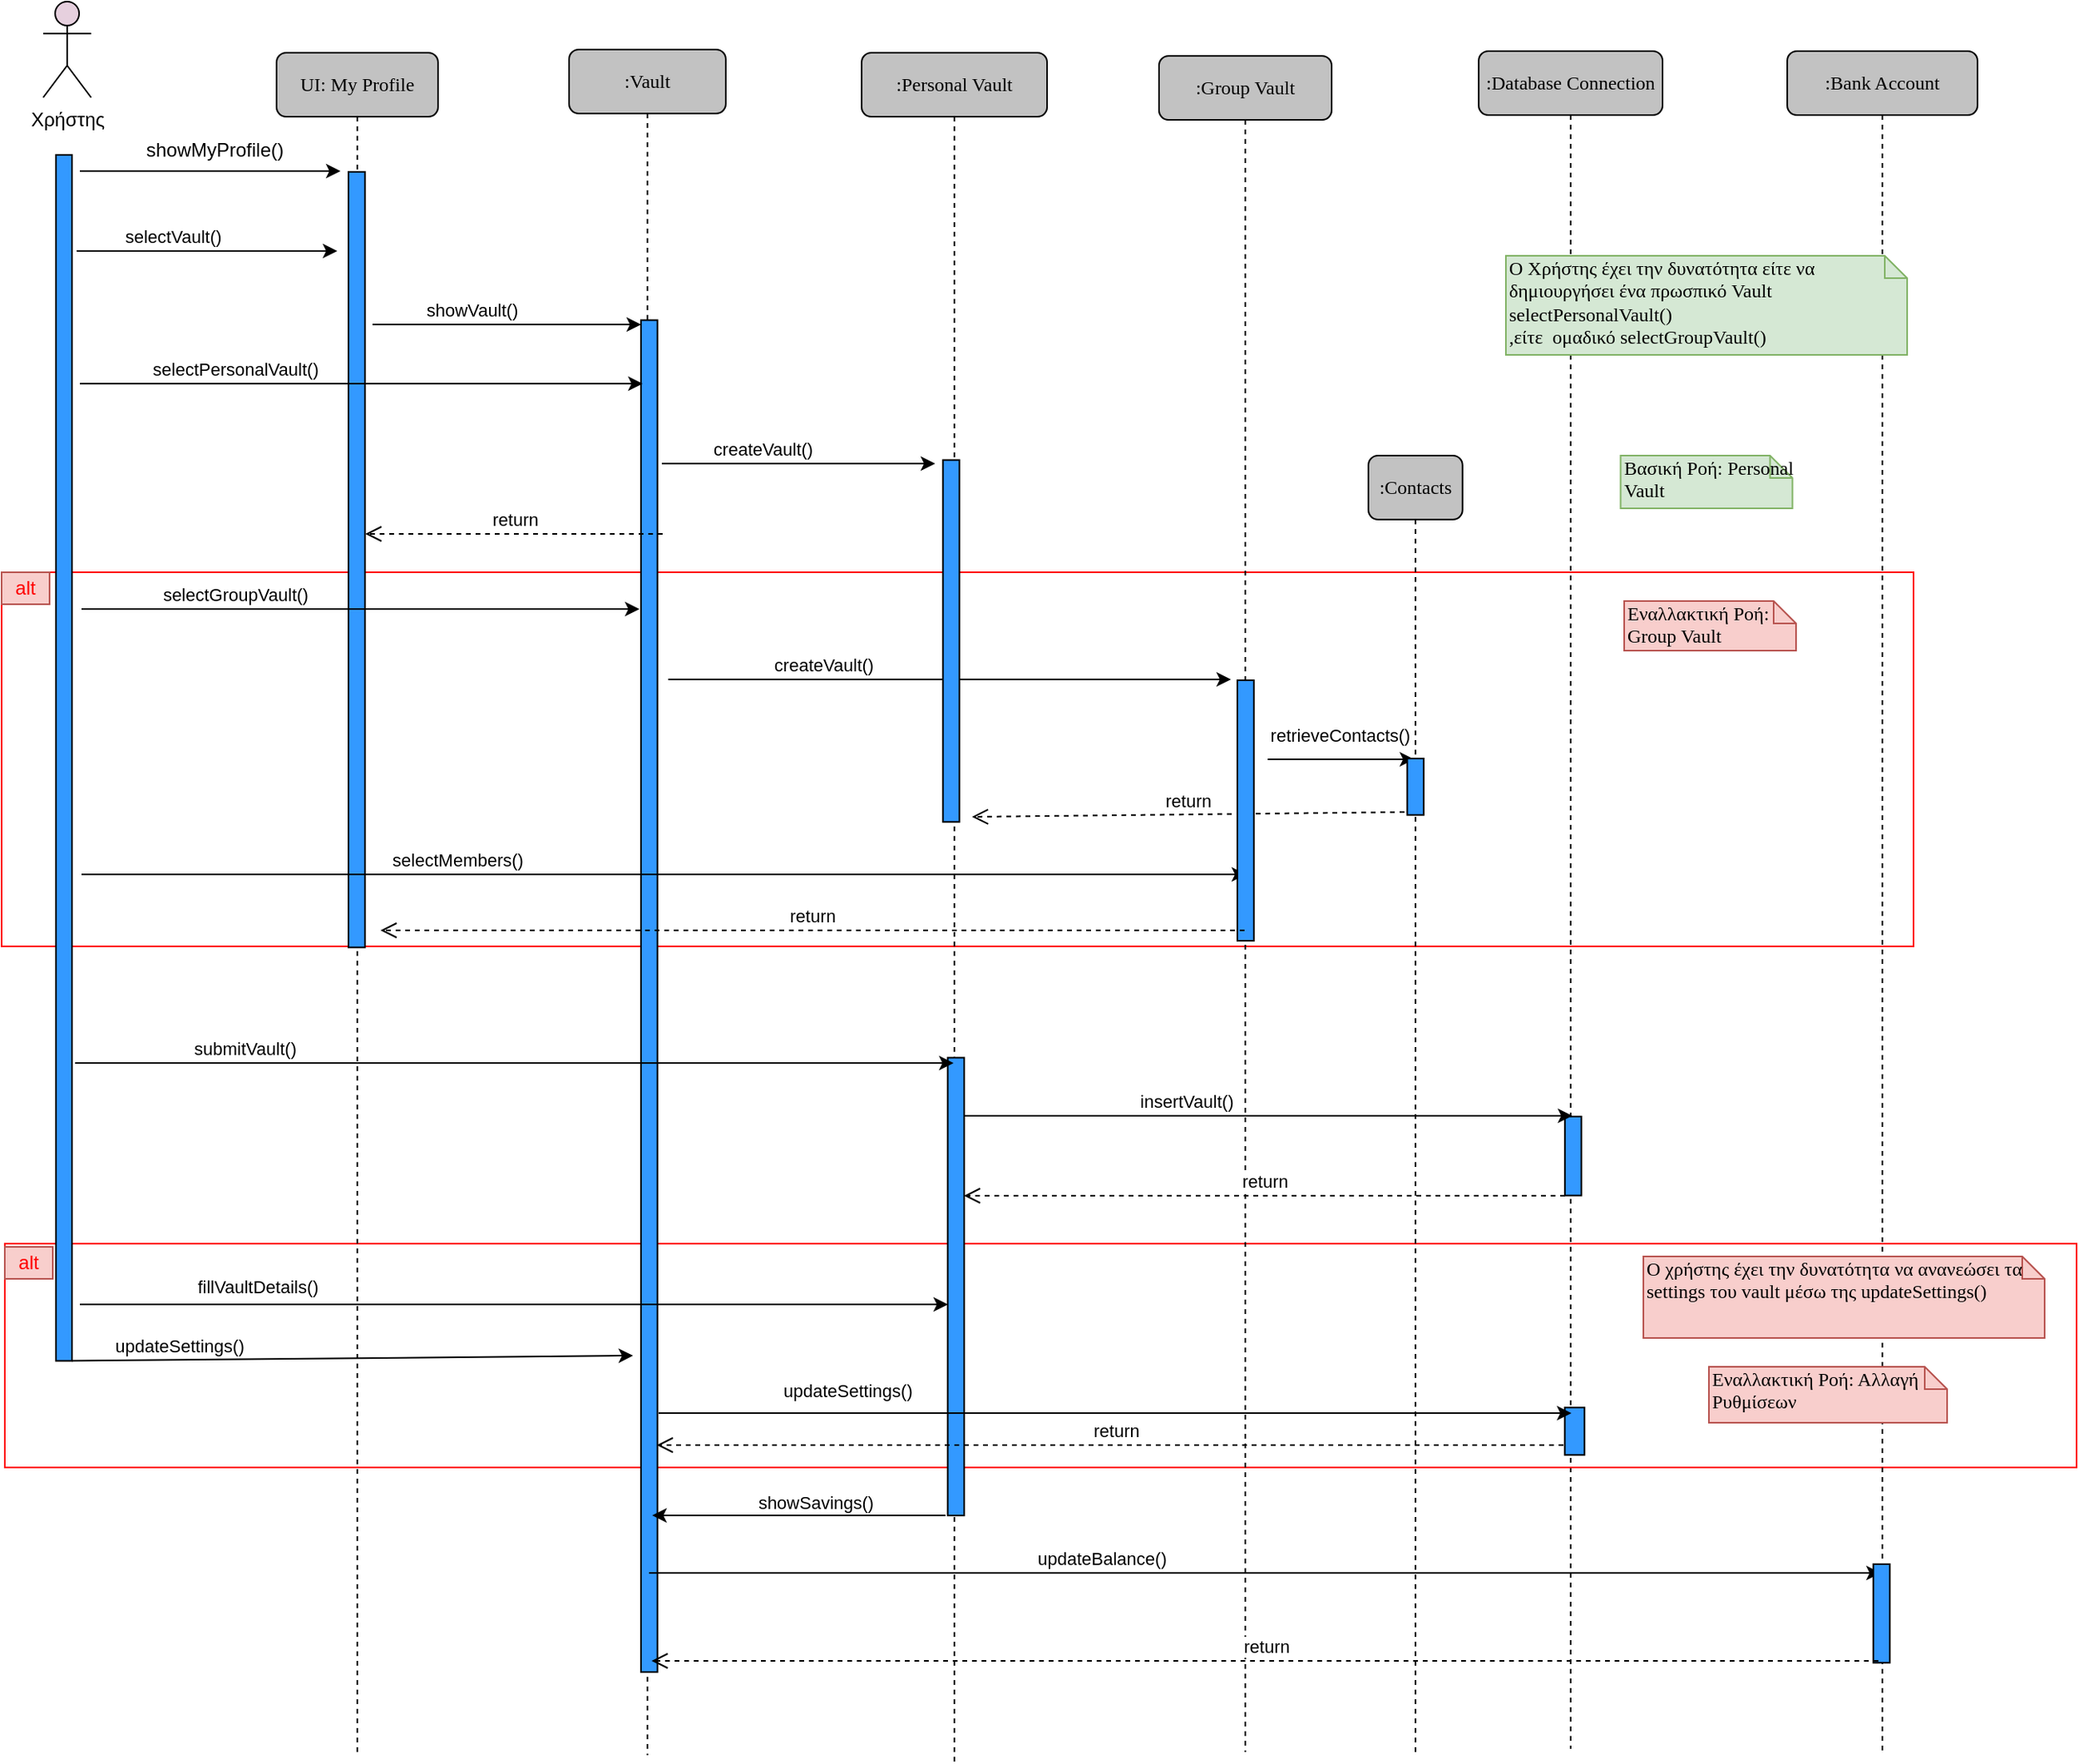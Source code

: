 <mxfile version="19.0.0" type="github"><diagram name="Page-1" id="13e1069c-82ec-6db2-03f1-153e76fe0fe0"><mxGraphModel dx="2292" dy="894" grid="0" gridSize="10" guides="1" tooltips="1" connect="1" arrows="1" fold="1" page="0" pageScale="1" pageWidth="1100" pageHeight="850" background="none" math="0" shadow="0"><root><mxCell id="0"/><mxCell id="1" parent="0"/><mxCell id="UYLtiMXx_MTvycXUvySd-10" value=":Database Connection" style="shape=umlLifeline;perimeter=lifelinePerimeter;whiteSpace=wrap;html=1;container=1;collapsible=0;recursiveResize=0;outlineConnect=0;rounded=1;shadow=0;comic=0;labelBackgroundColor=none;strokeWidth=1;fontFamily=Verdana;fontSize=12;align=center;fillColor=#C2C2C2;" parent="1" vertex="1"><mxGeometry x="1002" y="95" width="115" height="1062" as="geometry"/></mxCell><mxCell id="UYLtiMXx_MTvycXUvySd-84" value="" style="rounded=0;whiteSpace=wrap;html=1;fillColor=none;shadow=0;strokeColor=#FF0000;" parent="1" vertex="1"><mxGeometry x="80" y="841" width="1296" height="140" as="geometry"/></mxCell><mxCell id="UYLtiMXx_MTvycXUvySd-50" value="" style="rounded=0;whiteSpace=wrap;html=1;fillColor=none;shadow=0;strokeColor=#FF0000;" parent="1" vertex="1"><mxGeometry x="78" y="421" width="1196" height="234" as="geometry"/></mxCell><mxCell id="r9DO_F_iBcvIoqcSVnVy-96" value=":Vault" style="shape=umlLifeline;perimeter=lifelinePerimeter;whiteSpace=wrap;html=1;container=1;collapsible=0;recursiveResize=0;outlineConnect=0;rounded=1;shadow=0;comic=0;labelBackgroundColor=none;strokeWidth=1;fontFamily=Verdana;fontSize=12;align=center;fillColor=#C2C2C2;" parent="1" vertex="1"><mxGeometry x="433" y="94" width="98" height="1067" as="geometry"/></mxCell><mxCell id="UYLtiMXx_MTvycXUvySd-4" value="" style="endArrow=classic;html=1;rounded=0;" parent="r9DO_F_iBcvIoqcSVnVy-96" edge="1"><mxGeometry width="50" height="50" relative="1" as="geometry"><mxPoint x="-123" y="172" as="sourcePoint"/><mxPoint x="45" y="172" as="targetPoint"/></mxGeometry></mxCell><mxCell id="UYLtiMXx_MTvycXUvySd-5" value="showVault()" style="edgeLabel;html=1;align=center;verticalAlign=middle;resizable=0;points=[];" parent="UYLtiMXx_MTvycXUvySd-4" vertex="1" connectable="0"><mxGeometry x="-0.265" y="4" relative="1" as="geometry"><mxPoint y="-5" as="offset"/></mxGeometry></mxCell><mxCell id="UYLtiMXx_MTvycXUvySd-24" value="" style="rounded=0;whiteSpace=wrap;html=1;rotation=90;fillColor=#3399FF;" parent="r9DO_F_iBcvIoqcSVnVy-96" vertex="1"><mxGeometry x="-372.74" y="586.95" width="845.7" height="10.33" as="geometry"/></mxCell><mxCell id="r9DO_F_iBcvIoqcSVnVy-100" value="Χρήστης" style="shape=umlActor;verticalLabelPosition=bottom;verticalAlign=top;html=1;outlineConnect=0;fillColor=#E6D0DE;" parent="1" vertex="1"><mxGeometry x="104" y="64" width="30" height="60" as="geometry"/></mxCell><mxCell id="r9DO_F_iBcvIoqcSVnVy-101" value="" style="endArrow=classic;html=1;rounded=0;" parent="1" edge="1"><mxGeometry width="50" height="50" relative="1" as="geometry"><mxPoint x="127" y="170" as="sourcePoint"/><mxPoint x="290" y="170" as="targetPoint"/></mxGeometry></mxCell><mxCell id="r9DO_F_iBcvIoqcSVnVy-102" value="showMyProfile()" style="text;html=1;align=center;verticalAlign=middle;resizable=0;points=[];autosize=1;strokeColor=none;fillColor=none;" parent="1" vertex="1"><mxGeometry x="163" y="148" width="96" height="18" as="geometry"/></mxCell><mxCell id="r9DO_F_iBcvIoqcSVnVy-104" value="" style="rounded=0;whiteSpace=wrap;html=1;rotation=90;fillColor=#3399FF;" parent="1" vertex="1"><mxGeometry x="-260.16" y="532.1" width="754.4" height="10" as="geometry"/></mxCell><mxCell id="r9DO_F_iBcvIoqcSVnVy-105" value="UI: My Profile" style="shape=umlLifeline;perimeter=lifelinePerimeter;whiteSpace=wrap;html=1;container=1;collapsible=0;recursiveResize=0;outlineConnect=0;rounded=1;shadow=0;comic=0;labelBackgroundColor=none;strokeWidth=1;fontFamily=Verdana;fontSize=12;align=center;fillColor=#C2C2C2;" parent="1" vertex="1"><mxGeometry x="250" y="96" width="101" height="1065" as="geometry"/></mxCell><mxCell id="r9DO_F_iBcvIoqcSVnVy-106" value="" style="rounded=0;whiteSpace=wrap;html=1;rotation=90;fillColor=#3399FF;" parent="r9DO_F_iBcvIoqcSVnVy-105" vertex="1"><mxGeometry x="-192.41" y="311.94" width="485.13" height="10.33" as="geometry"/></mxCell><mxCell id="UYLtiMXx_MTvycXUvySd-42" value="return" style="html=1;verticalAlign=bottom;endArrow=open;dashed=1;endSize=8;rounded=0;" parent="r9DO_F_iBcvIoqcSVnVy-105" edge="1"><mxGeometry relative="1" as="geometry"><mxPoint x="705.5" y="475" as="sourcePoint"/><mxPoint x="435" y="478" as="targetPoint"/></mxGeometry></mxCell><mxCell id="UYLtiMXx_MTvycXUvySd-36" value="" style="endArrow=classic;html=1;rounded=0;" parent="r9DO_F_iBcvIoqcSVnVy-105" edge="1"><mxGeometry width="50" height="50" relative="1" as="geometry"><mxPoint x="245" y="392" as="sourcePoint"/><mxPoint x="597" y="392" as="targetPoint"/></mxGeometry></mxCell><mxCell id="UYLtiMXx_MTvycXUvySd-37" value="createVault()" style="edgeLabel;html=1;align=center;verticalAlign=middle;resizable=0;points=[];" parent="UYLtiMXx_MTvycXUvySd-36" vertex="1" connectable="0"><mxGeometry x="-0.265" y="4" relative="1" as="geometry"><mxPoint x="-33" y="-5" as="offset"/></mxGeometry></mxCell><mxCell id="UYLtiMXx_MTvycXUvySd-23" value="return" style="html=1;verticalAlign=bottom;endArrow=open;dashed=1;endSize=8;rounded=0;" parent="r9DO_F_iBcvIoqcSVnVy-105" edge="1"><mxGeometry relative="1" as="geometry"><mxPoint x="241.5" y="301" as="sourcePoint"/><mxPoint x="55.5" y="301" as="targetPoint"/></mxGeometry></mxCell><mxCell id="UYLtiMXx_MTvycXUvySd-34" value="" style="endArrow=classic;html=1;rounded=0;" parent="r9DO_F_iBcvIoqcSVnVy-105" edge="1"><mxGeometry width="50" height="50" relative="1" as="geometry"><mxPoint x="-122" y="348" as="sourcePoint"/><mxPoint x="227" y="348" as="targetPoint"/></mxGeometry></mxCell><mxCell id="UYLtiMXx_MTvycXUvySd-35" value="selectGroupVault()" style="edgeLabel;html=1;align=center;verticalAlign=middle;resizable=0;points=[];" parent="UYLtiMXx_MTvycXUvySd-34" vertex="1" connectable="0"><mxGeometry x="-0.265" y="4" relative="1" as="geometry"><mxPoint x="-33" y="-5" as="offset"/></mxGeometry></mxCell><mxCell id="UYLtiMXx_MTvycXUvySd-40" value="" style="endArrow=classic;html=1;rounded=0;" parent="r9DO_F_iBcvIoqcSVnVy-105" edge="1"><mxGeometry width="50" height="50" relative="1" as="geometry"><mxPoint x="620" y="442" as="sourcePoint"/><mxPoint x="711.63" y="442.0" as="targetPoint"/></mxGeometry></mxCell><mxCell id="UYLtiMXx_MTvycXUvySd-41" value="retrieveContacts()" style="edgeLabel;html=1;align=center;verticalAlign=middle;resizable=0;points=[];" parent="UYLtiMXx_MTvycXUvySd-40" vertex="1" connectable="0"><mxGeometry x="-0.265" y="4" relative="1" as="geometry"><mxPoint x="11" y="-11" as="offset"/></mxGeometry></mxCell><mxCell id="UYLtiMXx_MTvycXUvySd-43" value="" style="endArrow=classic;html=1;rounded=0;" parent="r9DO_F_iBcvIoqcSVnVy-105" edge="1"><mxGeometry width="50" height="50" relative="1" as="geometry"><mxPoint x="-122" y="514" as="sourcePoint"/><mxPoint x="606.5" y="514" as="targetPoint"/></mxGeometry></mxCell><mxCell id="UYLtiMXx_MTvycXUvySd-44" value="selectMembers()" style="edgeLabel;html=1;align=center;verticalAlign=middle;resizable=0;points=[];" parent="UYLtiMXx_MTvycXUvySd-43" vertex="1" connectable="0"><mxGeometry x="-0.265" y="4" relative="1" as="geometry"><mxPoint x="-33" y="-5" as="offset"/></mxGeometry></mxCell><mxCell id="r9DO_F_iBcvIoqcSVnVy-110" value=":Group Vault" style="shape=umlLifeline;perimeter=lifelinePerimeter;whiteSpace=wrap;html=1;container=1;collapsible=0;recursiveResize=0;outlineConnect=0;rounded=1;shadow=0;comic=0;labelBackgroundColor=none;strokeWidth=1;fontFamily=Verdana;fontSize=12;align=center;fillColor=#C2C2C2;" parent="1" vertex="1"><mxGeometry x="802" y="98" width="108" height="1061" as="geometry"/></mxCell><mxCell id="UYLtiMXx_MTvycXUvySd-47" value="" style="rounded=0;whiteSpace=wrap;html=1;rotation=90;fillColor=#3399FF;" parent="r9DO_F_iBcvIoqcSVnVy-110" vertex="1"><mxGeometry x="-27.29" y="466.87" width="162.97" height="10.33" as="geometry"/></mxCell><mxCell id="xUHtidkTW_1M5ktOETjh-1" value=":Personal Vault" style="shape=umlLifeline;perimeter=lifelinePerimeter;whiteSpace=wrap;html=1;container=1;collapsible=0;recursiveResize=0;outlineConnect=0;rounded=1;shadow=0;comic=0;labelBackgroundColor=none;strokeWidth=1;fontFamily=Verdana;fontSize=12;align=center;fillColor=#C2C2C2;" parent="1" vertex="1"><mxGeometry x="616" y="96" width="116" height="1069" as="geometry"/></mxCell><mxCell id="UYLtiMXx_MTvycXUvySd-31" value="" style="rounded=0;whiteSpace=wrap;html=1;rotation=90;fillColor=#3399FF;" parent="xUHtidkTW_1M5ktOETjh-1" vertex="1"><mxGeometry x="-57.19" y="362.81" width="226.39" height="10.33" as="geometry"/></mxCell><mxCell id="UYLtiMXx_MTvycXUvySd-32" value="" style="rounded=0;whiteSpace=wrap;html=1;rotation=90;fillColor=#3399FF;" parent="xUHtidkTW_1M5ktOETjh-1" vertex="1"><mxGeometry x="420.37" y="685" width="49.39" height="10.33" as="geometry"/></mxCell><mxCell id="UYLtiMXx_MTvycXUvySd-13" value="" style="endArrow=classic;html=1;rounded=0;" parent="xUHtidkTW_1M5ktOETjh-1" edge="1"><mxGeometry width="50" height="50" relative="1" as="geometry"><mxPoint x="63" y="665" as="sourcePoint"/><mxPoint x="444.565" y="665.0" as="targetPoint"/></mxGeometry></mxCell><mxCell id="UYLtiMXx_MTvycXUvySd-14" value="insertVault()" style="edgeLabel;html=1;align=center;verticalAlign=middle;resizable=0;points=[];" parent="UYLtiMXx_MTvycXUvySd-13" vertex="1" connectable="0"><mxGeometry x="-0.265" y="4" relative="1" as="geometry"><mxPoint y="-5" as="offset"/></mxGeometry></mxCell><mxCell id="UYLtiMXx_MTvycXUvySd-48" value="" style="rounded=0;whiteSpace=wrap;html=1;rotation=90;fillColor=#3399FF;" parent="xUHtidkTW_1M5ktOETjh-1" vertex="1"><mxGeometry x="-84.2" y="766.7" width="286.38" height="10.33" as="geometry"/></mxCell><mxCell id="UYLtiMXx_MTvycXUvySd-18" value="" style="endArrow=classic;html=1;rounded=0;" parent="xUHtidkTW_1M5ktOETjh-1" edge="1"><mxGeometry width="50" height="50" relative="1" as="geometry"><mxPoint x="52.43" y="915" as="sourcePoint"/><mxPoint x="-130.999" y="915" as="targetPoint"/></mxGeometry></mxCell><mxCell id="UYLtiMXx_MTvycXUvySd-19" value="showSavings()" style="edgeLabel;html=1;align=center;verticalAlign=middle;resizable=0;points=[];" parent="UYLtiMXx_MTvycXUvySd-18" vertex="1" connectable="0"><mxGeometry x="-0.131" y="1" relative="1" as="geometry"><mxPoint x="-2" y="-9" as="offset"/></mxGeometry></mxCell><mxCell id="xUHtidkTW_1M5ktOETjh-3" value=":Bank Account" style="shape=umlLifeline;perimeter=lifelinePerimeter;whiteSpace=wrap;html=1;container=1;collapsible=0;recursiveResize=0;outlineConnect=0;rounded=1;shadow=0;comic=0;labelBackgroundColor=none;strokeWidth=1;fontFamily=Verdana;fontSize=12;align=center;fillColor=#C2C2C2;" parent="1" vertex="1"><mxGeometry x="1195" y="95" width="119" height="1064" as="geometry"/></mxCell><mxCell id="UYLtiMXx_MTvycXUvySd-20" value="" style="endArrow=classic;html=1;rounded=0;" parent="xUHtidkTW_1M5ktOETjh-3" edge="1"><mxGeometry width="50" height="50" relative="1" as="geometry"><mxPoint x="-712" y="952" as="sourcePoint"/><mxPoint x="58.5" y="952.0" as="targetPoint"/></mxGeometry></mxCell><mxCell id="UYLtiMXx_MTvycXUvySd-21" value="updateBalance()" style="edgeLabel;html=1;align=center;verticalAlign=middle;resizable=0;points=[];" parent="UYLtiMXx_MTvycXUvySd-20" vertex="1" connectable="0"><mxGeometry x="-0.265" y="4" relative="1" as="geometry"><mxPoint y="-5" as="offset"/></mxGeometry></mxCell><mxCell id="UYLtiMXx_MTvycXUvySd-33" value="" style="rounded=0;whiteSpace=wrap;html=1;rotation=90;fillColor=#3399FF;" parent="xUHtidkTW_1M5ktOETjh-3" vertex="1"><mxGeometry x="28.16" y="972.15" width="61.69" height="10.33" as="geometry"/></mxCell><mxCell id="UYLtiMXx_MTvycXUvySd-22" value="return" style="html=1;verticalAlign=bottom;endArrow=open;dashed=1;endSize=8;rounded=0;" parent="xUHtidkTW_1M5ktOETjh-3" edge="1"><mxGeometry relative="1" as="geometry"><mxPoint x="57" y="1007" as="sourcePoint"/><mxPoint x="-710.429" y="1007.0" as="targetPoint"/></mxGeometry></mxCell><mxCell id="UYLtiMXx_MTvycXUvySd-16" value="" style="endArrow=classic;html=1;rounded=0;" parent="xUHtidkTW_1M5ktOETjh-3" edge="1"><mxGeometry width="50" height="50" relative="1" as="geometry"><mxPoint x="-1068" y="784" as="sourcePoint"/><mxPoint x="-525" y="784" as="targetPoint"/></mxGeometry></mxCell><mxCell id="UYLtiMXx_MTvycXUvySd-17" value="fillVaultDetails()" style="edgeLabel;html=1;align=center;verticalAlign=middle;resizable=0;points=[];" parent="UYLtiMXx_MTvycXUvySd-16" vertex="1" connectable="0"><mxGeometry x="-0.265" y="4" relative="1" as="geometry"><mxPoint x="-89" y="-7" as="offset"/></mxGeometry></mxCell><mxCell id="UYLtiMXx_MTvycXUvySd-82" value="return" style="html=1;verticalAlign=bottom;endArrow=open;dashed=1;endSize=8;rounded=0;" parent="xUHtidkTW_1M5ktOETjh-3" edge="1"><mxGeometry relative="1" as="geometry"><mxPoint x="-134" y="872" as="sourcePoint"/><mxPoint x="-707.176" y="872" as="targetPoint"/></mxGeometry></mxCell><mxCell id="UYLtiMXx_MTvycXUvySd-83" value="" style="rounded=0;whiteSpace=wrap;html=1;rotation=90;fillColor=#3399FF;" parent="xUHtidkTW_1M5ktOETjh-3" vertex="1"><mxGeometry x="-147.83" y="857.18" width="29.65" height="12.33" as="geometry"/></mxCell><mxCell id="UYLtiMXx_MTvycXUvySd-80" value="" style="endArrow=classic;html=1;rounded=0;" parent="xUHtidkTW_1M5ktOETjh-3" edge="1"><mxGeometry width="50" height="50" relative="1" as="geometry"><mxPoint x="-706.0" y="852" as="sourcePoint"/><mxPoint x="-135" y="852" as="targetPoint"/></mxGeometry></mxCell><mxCell id="UYLtiMXx_MTvycXUvySd-81" value="updateSettings()" style="edgeLabel;html=1;align=center;verticalAlign=middle;resizable=0;points=[];" parent="UYLtiMXx_MTvycXUvySd-80" vertex="1" connectable="0"><mxGeometry x="-0.265" y="4" relative="1" as="geometry"><mxPoint x="-92" y="-10" as="offset"/></mxGeometry></mxCell><mxCell id="UYLtiMXx_MTvycXUvySd-87" value="&lt;font color=&quot;#ff0000&quot;&gt;alt&lt;/font&gt;" style="rounded=0;whiteSpace=wrap;html=1;shadow=0;fillColor=#f8cecc;strokeColor=#b85450;" parent="xUHtidkTW_1M5ktOETjh-3" vertex="1"><mxGeometry x="-1115" y="748" width="30" height="20" as="geometry"/></mxCell><mxCell id="UYLtiMXx_MTvycXUvySd-2" value="" style="endArrow=classic;html=1;rounded=0;" parent="1" edge="1"><mxGeometry width="50" height="50" relative="1" as="geometry"><mxPoint x="125" y="220" as="sourcePoint"/><mxPoint x="288" y="220" as="targetPoint"/></mxGeometry></mxCell><mxCell id="UYLtiMXx_MTvycXUvySd-3" value="selectVault()" style="edgeLabel;html=1;align=center;verticalAlign=middle;resizable=0;points=[];" parent="UYLtiMXx_MTvycXUvySd-2" vertex="1" connectable="0"><mxGeometry x="-0.265" y="4" relative="1" as="geometry"><mxPoint y="-5" as="offset"/></mxGeometry></mxCell><mxCell id="UYLtiMXx_MTvycXUvySd-6" value="" style="endArrow=classic;html=1;rounded=0;" parent="1" edge="1"><mxGeometry width="50" height="50" relative="1" as="geometry"><mxPoint x="127" y="303" as="sourcePoint"/><mxPoint x="479" y="303.0" as="targetPoint"/></mxGeometry></mxCell><mxCell id="UYLtiMXx_MTvycXUvySd-7" value="selectPersonalVault()" style="edgeLabel;html=1;align=center;verticalAlign=middle;resizable=0;points=[];" parent="UYLtiMXx_MTvycXUvySd-6" vertex="1" connectable="0"><mxGeometry x="-0.265" y="4" relative="1" as="geometry"><mxPoint x="-33" y="-5" as="offset"/></mxGeometry></mxCell><mxCell id="UYLtiMXx_MTvycXUvySd-8" value="" style="endArrow=classic;html=1;rounded=0;" parent="1" edge="1"><mxGeometry width="50" height="50" relative="1" as="geometry"><mxPoint x="491" y="353" as="sourcePoint"/><mxPoint x="662" y="353" as="targetPoint"/></mxGeometry></mxCell><mxCell id="UYLtiMXx_MTvycXUvySd-9" value="createVault()" style="edgeLabel;html=1;align=center;verticalAlign=middle;resizable=0;points=[];" parent="UYLtiMXx_MTvycXUvySd-8" vertex="1" connectable="0"><mxGeometry x="-0.265" y="4" relative="1" as="geometry"><mxPoint y="-5" as="offset"/></mxGeometry></mxCell><mxCell id="UYLtiMXx_MTvycXUvySd-46" value="return" style="html=1;verticalAlign=bottom;endArrow=open;dashed=1;endSize=8;rounded=0;" parent="1" source="r9DO_F_iBcvIoqcSVnVy-110" edge="1"><mxGeometry relative="1" as="geometry"><mxPoint x="501" y="645.0" as="sourcePoint"/><mxPoint x="315" y="645.0" as="targetPoint"/></mxGeometry></mxCell><mxCell id="UYLtiMXx_MTvycXUvySd-56" value="Βασική Ροή: Personal Vault" style="shape=note;whiteSpace=wrap;html=1;size=14;verticalAlign=top;align=left;spacingTop=-6;rounded=0;shadow=0;comic=0;labelBackgroundColor=none;strokeWidth=1;fontFamily=Verdana;fontSize=12;fillColor=#d5e8d4;strokeColor=#82b366;" parent="1" vertex="1"><mxGeometry x="1090.75" y="348" width="107.5" height="33" as="geometry"/></mxCell><mxCell id="UYLtiMXx_MTvycXUvySd-57" value="Εναλλακτική Ροή: Group Vault" style="shape=note;whiteSpace=wrap;html=1;size=14;verticalAlign=top;align=left;spacingTop=-6;rounded=0;shadow=0;comic=0;labelBackgroundColor=none;strokeWidth=1;fontFamily=Verdana;fontSize=12;fillColor=#f8cecc;strokeColor=#b85450;" parent="1" vertex="1"><mxGeometry x="1093" y="439" width="107.5" height="31" as="geometry"/></mxCell><mxCell id="UYLtiMXx_MTvycXUvySd-38" value=":Contacts" style="shape=umlLifeline;perimeter=lifelinePerimeter;whiteSpace=wrap;html=1;container=1;collapsible=0;recursiveResize=0;outlineConnect=0;rounded=1;shadow=0;comic=0;labelBackgroundColor=none;strokeWidth=1;fontFamily=Verdana;fontSize=12;align=center;fillColor=#C2C2C2;" parent="1" vertex="1"><mxGeometry x="933" y="348" width="58.87" height="811" as="geometry"/></mxCell><mxCell id="UYLtiMXx_MTvycXUvySd-49" value="" style="rounded=0;whiteSpace=wrap;html=1;rotation=90;fillColor=#3399FF;" parent="UYLtiMXx_MTvycXUvySd-38" vertex="1"><mxGeometry x="11.79" y="202" width="35.3" height="10.33" as="geometry"/></mxCell><mxCell id="UYLtiMXx_MTvycXUvySd-15" value="return" style="html=1;verticalAlign=bottom;endArrow=open;dashed=1;endSize=8;rounded=0;" parent="UYLtiMXx_MTvycXUvySd-38" edge="1"><mxGeometry relative="1" as="geometry"><mxPoint x="123" y="463" as="sourcePoint"/><mxPoint x="-253" y="463" as="targetPoint"/></mxGeometry></mxCell><mxCell id="UYLtiMXx_MTvycXUvySd-11" value="" style="endArrow=classic;html=1;rounded=0;" parent="1" edge="1" target="xUHtidkTW_1M5ktOETjh-1"><mxGeometry width="50" height="50" relative="1" as="geometry"><mxPoint x="124" y="728" as="sourcePoint"/><mxPoint x="646" y="728" as="targetPoint"/></mxGeometry></mxCell><mxCell id="UYLtiMXx_MTvycXUvySd-12" value="submitVault()" style="edgeLabel;html=1;align=center;verticalAlign=middle;resizable=0;points=[];" parent="UYLtiMXx_MTvycXUvySd-11" vertex="1" connectable="0"><mxGeometry x="-0.265" y="4" relative="1" as="geometry"><mxPoint x="-96" y="-5" as="offset"/></mxGeometry></mxCell><mxCell id="UYLtiMXx_MTvycXUvySd-78" value="" style="endArrow=classic;html=1;rounded=0;exitX=1;exitY=0;exitDx=0;exitDy=0;" parent="1" edge="1" source="r9DO_F_iBcvIoqcSVnVy-104"><mxGeometry width="50" height="50" relative="1" as="geometry"><mxPoint x="154" y="905" as="sourcePoint"/><mxPoint x="473" y="911" as="targetPoint"/></mxGeometry></mxCell><mxCell id="UYLtiMXx_MTvycXUvySd-79" value="updateSettings()" style="edgeLabel;html=1;align=center;verticalAlign=middle;resizable=0;points=[];" parent="UYLtiMXx_MTvycXUvySd-78" vertex="1" connectable="0"><mxGeometry x="-0.265" y="4" relative="1" as="geometry"><mxPoint x="-62" y="-4" as="offset"/></mxGeometry></mxCell><mxCell id="UYLtiMXx_MTvycXUvySd-51" value="O Χρήστης έχει την δυνατότητα είτε να δημιουργήσει ένα πρωσπικό Vault selectPersonalVault()&lt;br&gt;,είτε&amp;nbsp; ομαδικό selectGroupVault()" style="shape=note;whiteSpace=wrap;html=1;size=14;verticalAlign=top;align=left;spacingTop=-6;rounded=0;shadow=0;comic=0;labelBackgroundColor=none;strokeWidth=1;fontFamily=Verdana;fontSize=12;fillColor=#d5e8d4;strokeColor=#82b366;" parent="1" vertex="1"><mxGeometry x="1019" y="223" width="251" height="62" as="geometry"/></mxCell><mxCell id="UYLtiMXx_MTvycXUvySd-58" value="&lt;font color=&quot;#ff0000&quot;&gt;alt&lt;/font&gt;" style="rounded=0;whiteSpace=wrap;html=1;shadow=0;fillColor=#f8cecc;strokeColor=#b85450;" parent="1" vertex="1"><mxGeometry x="78" y="421" width="30" height="20" as="geometry"/></mxCell><mxCell id="UYLtiMXx_MTvycXUvySd-85" value="O χρήστης έχει την δυνατότητα να ανανεώσει τα settings του vault μέσω της updateSettings()" style="shape=note;whiteSpace=wrap;html=1;size=14;verticalAlign=top;align=left;spacingTop=-6;rounded=0;shadow=0;comic=0;labelBackgroundColor=none;strokeWidth=1;fontFamily=Verdana;fontSize=12;fillColor=#f8cecc;strokeColor=#b85450;" parent="1" vertex="1"><mxGeometry x="1105" y="849" width="251" height="51" as="geometry"/></mxCell><mxCell id="UYLtiMXx_MTvycXUvySd-88" value="Εναλλακτική Ροή: Αλλαγή Ρυθμίσεων" style="shape=note;whiteSpace=wrap;html=1;size=14;verticalAlign=top;align=left;spacingTop=-6;rounded=0;shadow=0;comic=0;labelBackgroundColor=none;strokeWidth=1;fontFamily=Verdana;fontSize=12;fillColor=#f8cecc;strokeColor=#b85450;" parent="1" vertex="1"><mxGeometry x="1146" y="918" width="149" height="35" as="geometry"/></mxCell></root></mxGraphModel></diagram></mxfile>